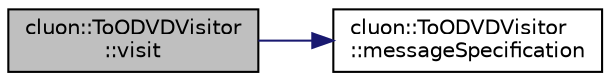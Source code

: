 digraph "cluon::ToODVDVisitor::visit"
{
 // LATEX_PDF_SIZE
  edge [fontname="Helvetica",fontsize="10",labelfontname="Helvetica",labelfontsize="10"];
  node [fontname="Helvetica",fontsize="10",shape=record];
  rankdir="LR";
  Node1 [label="cluon::ToODVDVisitor\l::visit",height=0.2,width=0.4,color="black", fillcolor="grey75", style="filled", fontcolor="black",tooltip=" "];
  Node1 -> Node2 [color="midnightblue",fontsize="10",style="solid",fontname="Helvetica"];
  Node2 [label="cluon::ToODVDVisitor\l::messageSpecification",height=0.2,width=0.4,color="black", fillcolor="white", style="filled",URL="$classcluon_1_1ToODVDVisitor.html#a7f126f7fd6a563b1b9c73b588689ef6a",tooltip=" "];
}
